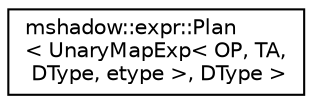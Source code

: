 digraph "Graphical Class Hierarchy"
{
 // LATEX_PDF_SIZE
  edge [fontname="Helvetica",fontsize="10",labelfontname="Helvetica",labelfontsize="10"];
  node [fontname="Helvetica",fontsize="10",shape=record];
  rankdir="LR";
  Node0 [label="mshadow::expr::Plan\l\< UnaryMapExp\< OP, TA,\l DType, etype \>, DType \>",height=0.2,width=0.4,color="black", fillcolor="white", style="filled",URL="$classmshadow_1_1expr_1_1Plan_3_01UnaryMapExp_3_01OP_00_01TA_00_01DType_00_01etype_01_4_00_01DType_01_4.html",tooltip=" "];
}
